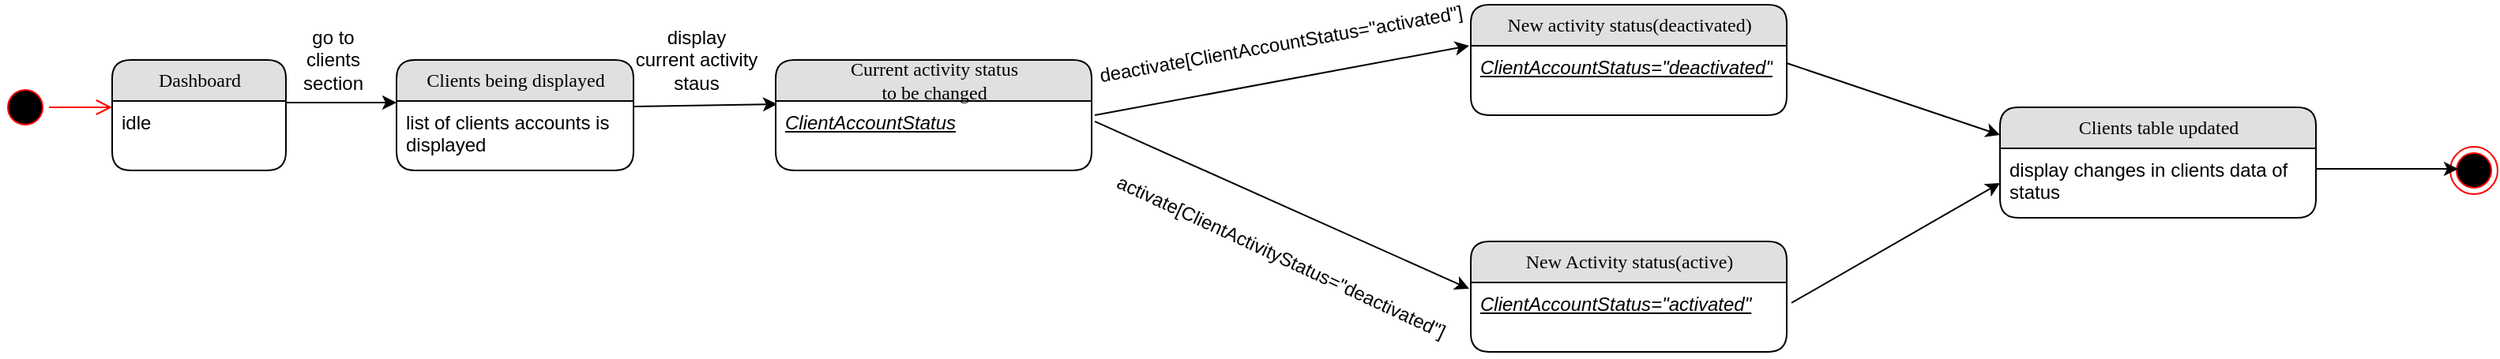 <mxfile version="13.0.8" type="github"><diagram name="Page-1" id="b520641d-4fe3-3701-9064-5fc419738815"><mxGraphModel dx="946" dy="646" grid="1" gridSize="10" guides="1" tooltips="1" connect="1" arrows="1" fold="1" page="1" pageScale="1" pageWidth="1100" pageHeight="850" background="#ffffff" math="0" shadow="0"><root><mxCell id="0"/><mxCell id="1" parent="0"/><mxCell id="Hgtj_GoyG-KB-VZRIQT7-17" value="" style="ellipse;html=1;shape=startState;fillColor=#000000;strokeColor=#ff0000;" parent="1" vertex="1"><mxGeometry x="50" y="85" width="30" height="30" as="geometry"/></mxCell><mxCell id="Hgtj_GoyG-KB-VZRIQT7-18" value="" style="edgeStyle=orthogonalEdgeStyle;html=1;verticalAlign=bottom;endArrow=open;endSize=8;strokeColor=#ff0000;" parent="1" source="Hgtj_GoyG-KB-VZRIQT7-17" edge="1"><mxGeometry relative="1" as="geometry"><mxPoint x="120" y="100" as="targetPoint"/></mxGeometry></mxCell><mxCell id="uoF8EB3D0J1UEsLFfMrn-2" value="Dashboard" style="swimlane;html=1;fontStyle=0;childLayout=stackLayout;horizontal=1;startSize=26;fillColor=#e0e0e0;horizontalStack=0;resizeParent=1;resizeLast=0;collapsible=1;marginBottom=0;swimlaneFillColor=#ffffff;align=center;rounded=1;shadow=0;comic=0;labelBackgroundColor=none;strokeWidth=1;fontFamily=Verdana;fontSize=12" parent="1" vertex="1"><mxGeometry x="120" y="70" width="110" height="70" as="geometry"/></mxCell><mxCell id="uoF8EB3D0J1UEsLFfMrn-3" value="idle" style="text;html=1;strokeColor=none;fillColor=none;spacingLeft=4;spacingRight=4;whiteSpace=wrap;overflow=hidden;rotatable=0;points=[[0,0.5],[1,0.5]];portConstraint=eastwest;" parent="uoF8EB3D0J1UEsLFfMrn-2" vertex="1"><mxGeometry y="26" width="110" height="44" as="geometry"/></mxCell><mxCell id="uoF8EB3D0J1UEsLFfMrn-11" value="" style="ellipse;html=1;shape=endState;fillColor=#000000;strokeColor=#ff0000;" parent="1" vertex="1"><mxGeometry x="1600" y="125" width="30" height="30" as="geometry"/></mxCell><mxCell id="3lkfkKG3cT360pplBHw3-1" value="" style="endArrow=classic;html=1;exitX=1;exitY=0.023;exitDx=0;exitDy=0;exitPerimeter=0;" edge="1" parent="1" source="uoF8EB3D0J1UEsLFfMrn-3"><mxGeometry width="50" height="50" relative="1" as="geometry"><mxPoint x="380" y="360" as="sourcePoint"/><mxPoint x="300" y="97" as="targetPoint"/></mxGeometry></mxCell><mxCell id="3lkfkKG3cT360pplBHw3-2" value="go to clients section" style="text;html=1;strokeColor=none;fillColor=none;align=center;verticalAlign=middle;whiteSpace=wrap;rounded=0;" vertex="1" parent="1"><mxGeometry x="240" y="60" width="40" height="20" as="geometry"/></mxCell><mxCell id="3lkfkKG3cT360pplBHw3-3" value="Clients being displayed" style="swimlane;html=1;fontStyle=0;childLayout=stackLayout;horizontal=1;startSize=26;fillColor=#e0e0e0;horizontalStack=0;resizeParent=1;resizeLast=0;collapsible=1;marginBottom=0;swimlaneFillColor=#ffffff;align=center;rounded=1;shadow=0;comic=0;labelBackgroundColor=none;strokeWidth=1;fontFamily=Verdana;fontSize=12" vertex="1" parent="1"><mxGeometry x="300" y="70" width="150" height="70" as="geometry"/></mxCell><mxCell id="3lkfkKG3cT360pplBHw3-4" value="list of clients accounts is displayed" style="text;html=1;strokeColor=none;fillColor=none;spacingLeft=4;spacingRight=4;whiteSpace=wrap;overflow=hidden;rotatable=0;points=[[0,0.5],[1,0.5]];portConstraint=eastwest;" vertex="1" parent="3lkfkKG3cT360pplBHw3-3"><mxGeometry y="26" width="150" height="44" as="geometry"/></mxCell><mxCell id="3lkfkKG3cT360pplBHw3-7" value="" style="endArrow=classic;html=1;entryX=0.005;entryY=0.045;entryDx=0;entryDy=0;entryPerimeter=0;" edge="1" parent="1" target="3lkfkKG3cT360pplBHw3-6"><mxGeometry width="50" height="50" relative="1" as="geometry"><mxPoint x="450" y="99.5" as="sourcePoint"/><mxPoint x="550" y="101" as="targetPoint"/></mxGeometry></mxCell><mxCell id="3lkfkKG3cT360pplBHw3-9" value="display current activity staus" style="text;html=1;strokeColor=none;fillColor=none;align=center;verticalAlign=middle;whiteSpace=wrap;rounded=0;" vertex="1" parent="1"><mxGeometry x="450" y="60" width="80" height="20" as="geometry"/></mxCell><mxCell id="3lkfkKG3cT360pplBHw3-10" value="activate[ClientActivityStatus=&quot;deactivated&quot;]" style="text;html=1;strokeColor=none;fillColor=none;align=center;verticalAlign=middle;whiteSpace=wrap;rounded=0;rotation=25;" vertex="1" parent="1"><mxGeometry x="840" y="185" width="40" height="20" as="geometry"/></mxCell><mxCell id="3lkfkKG3cT360pplBHw3-5" value="Current activity status &lt;br&gt;to be changed" style="swimlane;html=1;fontStyle=0;childLayout=stackLayout;horizontal=1;startSize=26;fillColor=#e0e0e0;horizontalStack=0;resizeParent=1;resizeLast=0;collapsible=1;marginBottom=0;swimlaneFillColor=#ffffff;align=center;rounded=1;shadow=0;comic=0;labelBackgroundColor=none;strokeWidth=1;fontFamily=Verdana;fontSize=12" vertex="1" parent="1"><mxGeometry x="540" y="70" width="200" height="70" as="geometry"/></mxCell><mxCell id="3lkfkKG3cT360pplBHw3-6" value="&lt;u&gt;&lt;i&gt;ClientAccountStatus&lt;/i&gt;&lt;/u&gt;" style="text;html=1;strokeColor=none;fillColor=none;spacingLeft=4;spacingRight=4;whiteSpace=wrap;overflow=hidden;rotatable=0;points=[[0,0.5],[1,0.5]];portConstraint=eastwest;" vertex="1" parent="3lkfkKG3cT360pplBHw3-5"><mxGeometry y="26" width="200" height="44" as="geometry"/></mxCell><mxCell id="3lkfkKG3cT360pplBHw3-12" value="" style="endArrow=classic;html=1;exitX=1.01;exitY=0.205;exitDx=0;exitDy=0;exitPerimeter=0;entryX=-0.005;entryY=0.371;entryDx=0;entryDy=0;entryPerimeter=0;" edge="1" parent="1" source="3lkfkKG3cT360pplBHw3-6" target="3lkfkKG3cT360pplBHw3-15"><mxGeometry width="50" height="50" relative="1" as="geometry"><mxPoint x="760" y="130" as="sourcePoint"/><mxPoint x="860" y="70" as="targetPoint"/></mxGeometry></mxCell><mxCell id="3lkfkKG3cT360pplBHw3-13" value="" style="endArrow=classic;html=1;exitX=1.01;exitY=0.295;exitDx=0;exitDy=0;exitPerimeter=0;entryX=-0.005;entryY=0.091;entryDx=0;entryDy=0;entryPerimeter=0;" edge="1" parent="1" source="3lkfkKG3cT360pplBHw3-6" target="3lkfkKG3cT360pplBHw3-18"><mxGeometry width="50" height="50" relative="1" as="geometry"><mxPoint x="810" y="160" as="sourcePoint"/><mxPoint x="850" y="180" as="targetPoint"/></mxGeometry></mxCell><mxCell id="3lkfkKG3cT360pplBHw3-14" value="deactivate[ClientAccountStatus=&quot;activated&quot;]" style="text;html=1;strokeColor=none;fillColor=none;align=center;verticalAlign=middle;whiteSpace=wrap;rounded=0;rotation=-10;" vertex="1" parent="1"><mxGeometry x="840" y="50" width="40" height="20" as="geometry"/></mxCell><mxCell id="3lkfkKG3cT360pplBHw3-15" value="New activity status(deactivated)" style="swimlane;html=1;fontStyle=0;childLayout=stackLayout;horizontal=1;startSize=26;fillColor=#e0e0e0;horizontalStack=0;resizeParent=1;resizeLast=0;collapsible=1;marginBottom=0;swimlaneFillColor=#ffffff;align=center;rounded=1;shadow=0;comic=0;labelBackgroundColor=none;strokeWidth=1;fontFamily=Verdana;fontSize=12" vertex="1" parent="1"><mxGeometry x="980" y="35" width="200" height="70" as="geometry"/></mxCell><mxCell id="3lkfkKG3cT360pplBHw3-16" value="&lt;u&gt;&lt;i&gt;ClientAccountStatus=&quot;deactivated&quot;&lt;/i&gt;&lt;/u&gt;" style="text;html=1;strokeColor=none;fillColor=none;spacingLeft=4;spacingRight=4;whiteSpace=wrap;overflow=hidden;rotatable=0;points=[[0,0.5],[1,0.5]];portConstraint=eastwest;" vertex="1" parent="3lkfkKG3cT360pplBHw3-15"><mxGeometry y="26" width="200" height="44" as="geometry"/></mxCell><mxCell id="3lkfkKG3cT360pplBHw3-17" value="New Activity status(active)" style="swimlane;html=1;fontStyle=0;childLayout=stackLayout;horizontal=1;startSize=26;fillColor=#e0e0e0;horizontalStack=0;resizeParent=1;resizeLast=0;collapsible=1;marginBottom=0;swimlaneFillColor=#ffffff;align=center;rounded=1;shadow=0;comic=0;labelBackgroundColor=none;strokeWidth=1;fontFamily=Verdana;fontSize=12" vertex="1" parent="1"><mxGeometry x="980" y="185" width="200" height="70" as="geometry"/></mxCell><mxCell id="3lkfkKG3cT360pplBHw3-18" value="&lt;u&gt;&lt;i&gt;ClientAccountStatus=&quot;activated&quot;&lt;/i&gt;&lt;/u&gt;" style="text;html=1;strokeColor=none;fillColor=none;spacingLeft=4;spacingRight=4;whiteSpace=wrap;overflow=hidden;rotatable=0;points=[[0,0.5],[1,0.5]];portConstraint=eastwest;" vertex="1" parent="3lkfkKG3cT360pplBHw3-17"><mxGeometry y="26" width="200" height="44" as="geometry"/></mxCell><mxCell id="3lkfkKG3cT360pplBHw3-19" value="" style="endArrow=classic;html=1;exitX=1;exitY=0.25;exitDx=0;exitDy=0;exitPerimeter=0;entryX=0;entryY=0.25;entryDx=0;entryDy=0;" edge="1" parent="1" source="3lkfkKG3cT360pplBHw3-16" target="3lkfkKG3cT360pplBHw3-21"><mxGeometry width="50" height="50" relative="1" as="geometry"><mxPoint x="1180" y="95" as="sourcePoint"/><mxPoint x="1310" y="100" as="targetPoint"/></mxGeometry></mxCell><mxCell id="3lkfkKG3cT360pplBHw3-20" value="" style="endArrow=classic;html=1;exitX=1.015;exitY=0.295;exitDx=0;exitDy=0;exitPerimeter=0;entryX=0;entryY=0.5;entryDx=0;entryDy=0;" edge="1" parent="1" source="3lkfkKG3cT360pplBHw3-18" target="3lkfkKG3cT360pplBHw3-22"><mxGeometry width="50" height="50" relative="1" as="geometry"><mxPoint x="1190" y="230" as="sourcePoint"/><mxPoint x="1300" y="170" as="targetPoint"/></mxGeometry></mxCell><mxCell id="3lkfkKG3cT360pplBHw3-23" value="" style="endArrow=classic;html=1;" edge="1" parent="1"><mxGeometry width="50" height="50" relative="1" as="geometry"><mxPoint x="1515" y="139" as="sourcePoint"/><mxPoint x="1605" y="139" as="targetPoint"/></mxGeometry></mxCell><mxCell id="3lkfkKG3cT360pplBHw3-21" value="Clients table updated" style="swimlane;html=1;fontStyle=0;childLayout=stackLayout;horizontal=1;startSize=26;fillColor=#e0e0e0;horizontalStack=0;resizeParent=1;resizeLast=0;collapsible=1;marginBottom=0;swimlaneFillColor=#ffffff;align=center;rounded=1;shadow=0;comic=0;labelBackgroundColor=none;strokeWidth=1;fontFamily=Verdana;fontSize=12" vertex="1" parent="1"><mxGeometry x="1315" y="100" width="200" height="70" as="geometry"/></mxCell><mxCell id="3lkfkKG3cT360pplBHw3-22" value="display changes in clients data of status" style="text;html=1;strokeColor=none;fillColor=none;spacingLeft=4;spacingRight=4;whiteSpace=wrap;overflow=hidden;rotatable=0;points=[[0,0.5],[1,0.5]];portConstraint=eastwest;" vertex="1" parent="3lkfkKG3cT360pplBHw3-21"><mxGeometry y="26" width="200" height="44" as="geometry"/></mxCell></root></mxGraphModel></diagram></mxfile>